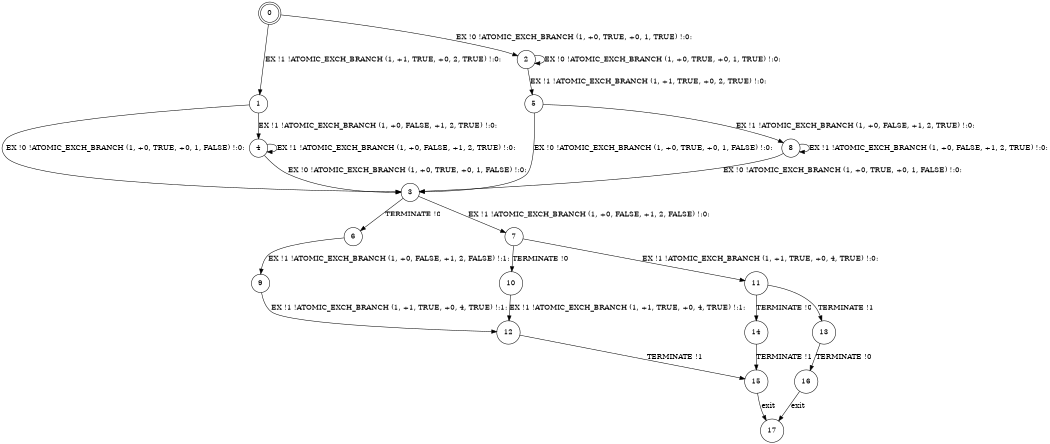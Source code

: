 digraph BCG {
size = "7, 10.5";
center = TRUE;
node [shape = circle];
0 [peripheries = 2];
0 -> 1 [label = "EX !1 !ATOMIC_EXCH_BRANCH (1, +1, TRUE, +0, 2, TRUE) !:0:"];
0 -> 2 [label = "EX !0 !ATOMIC_EXCH_BRANCH (1, +0, TRUE, +0, 1, TRUE) !:0:"];
1 -> 3 [label = "EX !0 !ATOMIC_EXCH_BRANCH (1, +0, TRUE, +0, 1, FALSE) !:0:"];
1 -> 4 [label = "EX !1 !ATOMIC_EXCH_BRANCH (1, +0, FALSE, +1, 2, TRUE) !:0:"];
2 -> 5 [label = "EX !1 !ATOMIC_EXCH_BRANCH (1, +1, TRUE, +0, 2, TRUE) !:0:"];
2 -> 2 [label = "EX !0 !ATOMIC_EXCH_BRANCH (1, +0, TRUE, +0, 1, TRUE) !:0:"];
3 -> 6 [label = "TERMINATE !0"];
3 -> 7 [label = "EX !1 !ATOMIC_EXCH_BRANCH (1, +0, FALSE, +1, 2, FALSE) !:0:"];
4 -> 3 [label = "EX !0 !ATOMIC_EXCH_BRANCH (1, +0, TRUE, +0, 1, FALSE) !:0:"];
4 -> 4 [label = "EX !1 !ATOMIC_EXCH_BRANCH (1, +0, FALSE, +1, 2, TRUE) !:0:"];
5 -> 8 [label = "EX !1 !ATOMIC_EXCH_BRANCH (1, +0, FALSE, +1, 2, TRUE) !:0:"];
5 -> 3 [label = "EX !0 !ATOMIC_EXCH_BRANCH (1, +0, TRUE, +0, 1, FALSE) !:0:"];
6 -> 9 [label = "EX !1 !ATOMIC_EXCH_BRANCH (1, +0, FALSE, +1, 2, FALSE) !:1:"];
7 -> 10 [label = "TERMINATE !0"];
7 -> 11 [label = "EX !1 !ATOMIC_EXCH_BRANCH (1, +1, TRUE, +0, 4, TRUE) !:0:"];
8 -> 8 [label = "EX !1 !ATOMIC_EXCH_BRANCH (1, +0, FALSE, +1, 2, TRUE) !:0:"];
8 -> 3 [label = "EX !0 !ATOMIC_EXCH_BRANCH (1, +0, TRUE, +0, 1, FALSE) !:0:"];
9 -> 12 [label = "EX !1 !ATOMIC_EXCH_BRANCH (1, +1, TRUE, +0, 4, TRUE) !:1:"];
10 -> 12 [label = "EX !1 !ATOMIC_EXCH_BRANCH (1, +1, TRUE, +0, 4, TRUE) !:1:"];
11 -> 13 [label = "TERMINATE !1"];
11 -> 14 [label = "TERMINATE !0"];
12 -> 15 [label = "TERMINATE !1"];
13 -> 16 [label = "TERMINATE !0"];
14 -> 15 [label = "TERMINATE !1"];
15 -> 17 [label = "exit"];
16 -> 17 [label = "exit"];
}
